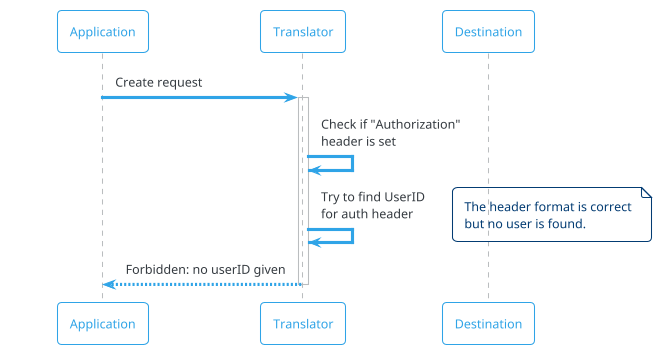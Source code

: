 @startuml
!theme cerulean-outline

participant "Application" as a
participant "Translator" as t
participant "Destination" as d

a -> t: Create request
activate t
    t -> t: Check if "Authorization"\nheader is set
    t -> t: Try to find UserID\nfor auth header
    note right
        The header format is correct
        but no user is found.
    end note
    return Forbidden: no userID given

@enduml
